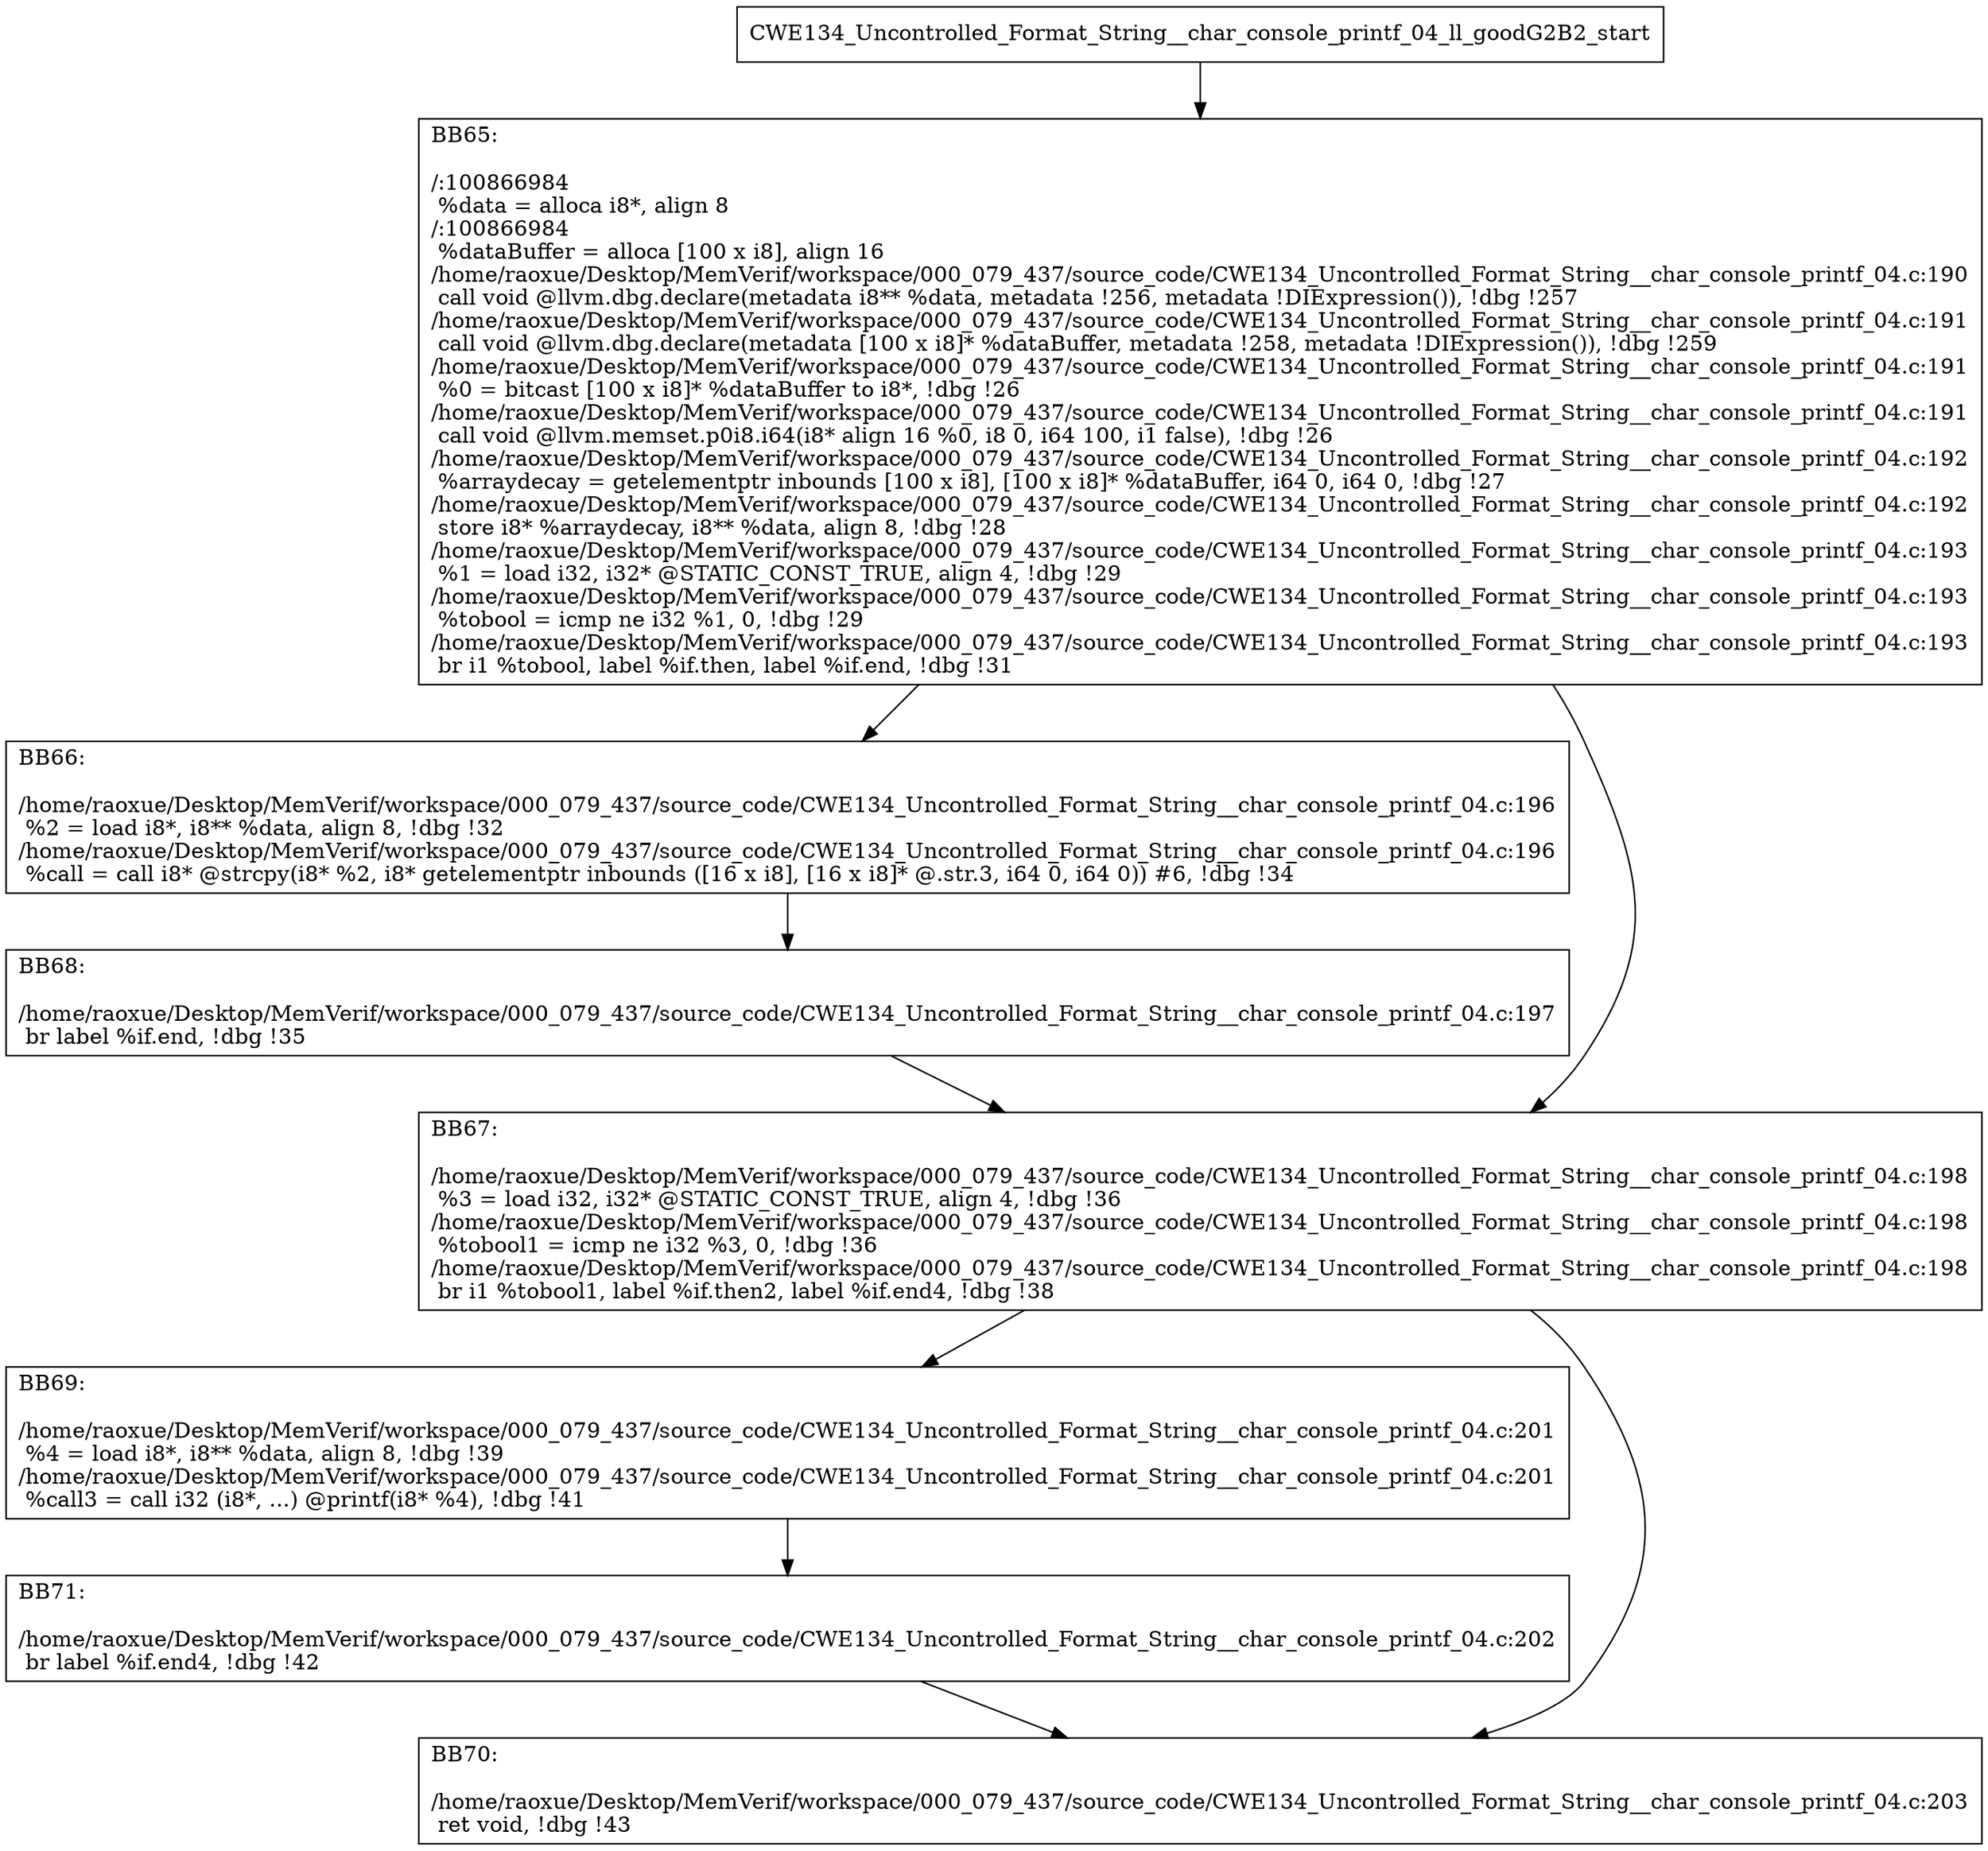 digraph "CFG for'CWE134_Uncontrolled_Format_String__char_console_printf_04_ll_goodG2B2' function" {
	BBCWE134_Uncontrolled_Format_String__char_console_printf_04_ll_goodG2B2_start[shape=record,label="{CWE134_Uncontrolled_Format_String__char_console_printf_04_ll_goodG2B2_start}"];
	BBCWE134_Uncontrolled_Format_String__char_console_printf_04_ll_goodG2B2_start-> CWE134_Uncontrolled_Format_String__char_console_printf_04_ll_goodG2B2BB65;
	CWE134_Uncontrolled_Format_String__char_console_printf_04_ll_goodG2B2BB65 [shape=record, label="{BB65:\l\l/:100866984\l
  %data = alloca i8*, align 8\l
/:100866984\l
  %dataBuffer = alloca [100 x i8], align 16\l
/home/raoxue/Desktop/MemVerif/workspace/000_079_437/source_code/CWE134_Uncontrolled_Format_String__char_console_printf_04.c:190\l
  call void @llvm.dbg.declare(metadata i8** %data, metadata !256, metadata !DIExpression()), !dbg !257\l
/home/raoxue/Desktop/MemVerif/workspace/000_079_437/source_code/CWE134_Uncontrolled_Format_String__char_console_printf_04.c:191\l
  call void @llvm.dbg.declare(metadata [100 x i8]* %dataBuffer, metadata !258, metadata !DIExpression()), !dbg !259\l
/home/raoxue/Desktop/MemVerif/workspace/000_079_437/source_code/CWE134_Uncontrolled_Format_String__char_console_printf_04.c:191\l
  %0 = bitcast [100 x i8]* %dataBuffer to i8*, !dbg !26\l
/home/raoxue/Desktop/MemVerif/workspace/000_079_437/source_code/CWE134_Uncontrolled_Format_String__char_console_printf_04.c:191\l
  call void @llvm.memset.p0i8.i64(i8* align 16 %0, i8 0, i64 100, i1 false), !dbg !26\l
/home/raoxue/Desktop/MemVerif/workspace/000_079_437/source_code/CWE134_Uncontrolled_Format_String__char_console_printf_04.c:192\l
  %arraydecay = getelementptr inbounds [100 x i8], [100 x i8]* %dataBuffer, i64 0, i64 0, !dbg !27\l
/home/raoxue/Desktop/MemVerif/workspace/000_079_437/source_code/CWE134_Uncontrolled_Format_String__char_console_printf_04.c:192\l
  store i8* %arraydecay, i8** %data, align 8, !dbg !28\l
/home/raoxue/Desktop/MemVerif/workspace/000_079_437/source_code/CWE134_Uncontrolled_Format_String__char_console_printf_04.c:193\l
  %1 = load i32, i32* @STATIC_CONST_TRUE, align 4, !dbg !29\l
/home/raoxue/Desktop/MemVerif/workspace/000_079_437/source_code/CWE134_Uncontrolled_Format_String__char_console_printf_04.c:193\l
  %tobool = icmp ne i32 %1, 0, !dbg !29\l
/home/raoxue/Desktop/MemVerif/workspace/000_079_437/source_code/CWE134_Uncontrolled_Format_String__char_console_printf_04.c:193\l
  br i1 %tobool, label %if.then, label %if.end, !dbg !31\l
}"];
	CWE134_Uncontrolled_Format_String__char_console_printf_04_ll_goodG2B2BB65-> CWE134_Uncontrolled_Format_String__char_console_printf_04_ll_goodG2B2BB66;
	CWE134_Uncontrolled_Format_String__char_console_printf_04_ll_goodG2B2BB65-> CWE134_Uncontrolled_Format_String__char_console_printf_04_ll_goodG2B2BB67;
	CWE134_Uncontrolled_Format_String__char_console_printf_04_ll_goodG2B2BB66 [shape=record, label="{BB66:\l\l/home/raoxue/Desktop/MemVerif/workspace/000_079_437/source_code/CWE134_Uncontrolled_Format_String__char_console_printf_04.c:196\l
  %2 = load i8*, i8** %data, align 8, !dbg !32\l
/home/raoxue/Desktop/MemVerif/workspace/000_079_437/source_code/CWE134_Uncontrolled_Format_String__char_console_printf_04.c:196\l
  %call = call i8* @strcpy(i8* %2, i8* getelementptr inbounds ([16 x i8], [16 x i8]* @.str.3, i64 0, i64 0)) #6, !dbg !34\l
}"];
	CWE134_Uncontrolled_Format_String__char_console_printf_04_ll_goodG2B2BB66-> CWE134_Uncontrolled_Format_String__char_console_printf_04_ll_goodG2B2BB68;
	CWE134_Uncontrolled_Format_String__char_console_printf_04_ll_goodG2B2BB68 [shape=record, label="{BB68:\l\l/home/raoxue/Desktop/MemVerif/workspace/000_079_437/source_code/CWE134_Uncontrolled_Format_String__char_console_printf_04.c:197\l
  br label %if.end, !dbg !35\l
}"];
	CWE134_Uncontrolled_Format_String__char_console_printf_04_ll_goodG2B2BB68-> CWE134_Uncontrolled_Format_String__char_console_printf_04_ll_goodG2B2BB67;
	CWE134_Uncontrolled_Format_String__char_console_printf_04_ll_goodG2B2BB67 [shape=record, label="{BB67:\l\l/home/raoxue/Desktop/MemVerif/workspace/000_079_437/source_code/CWE134_Uncontrolled_Format_String__char_console_printf_04.c:198\l
  %3 = load i32, i32* @STATIC_CONST_TRUE, align 4, !dbg !36\l
/home/raoxue/Desktop/MemVerif/workspace/000_079_437/source_code/CWE134_Uncontrolled_Format_String__char_console_printf_04.c:198\l
  %tobool1 = icmp ne i32 %3, 0, !dbg !36\l
/home/raoxue/Desktop/MemVerif/workspace/000_079_437/source_code/CWE134_Uncontrolled_Format_String__char_console_printf_04.c:198\l
  br i1 %tobool1, label %if.then2, label %if.end4, !dbg !38\l
}"];
	CWE134_Uncontrolled_Format_String__char_console_printf_04_ll_goodG2B2BB67-> CWE134_Uncontrolled_Format_String__char_console_printf_04_ll_goodG2B2BB69;
	CWE134_Uncontrolled_Format_String__char_console_printf_04_ll_goodG2B2BB67-> CWE134_Uncontrolled_Format_String__char_console_printf_04_ll_goodG2B2BB70;
	CWE134_Uncontrolled_Format_String__char_console_printf_04_ll_goodG2B2BB69 [shape=record, label="{BB69:\l\l/home/raoxue/Desktop/MemVerif/workspace/000_079_437/source_code/CWE134_Uncontrolled_Format_String__char_console_printf_04.c:201\l
  %4 = load i8*, i8** %data, align 8, !dbg !39\l
/home/raoxue/Desktop/MemVerif/workspace/000_079_437/source_code/CWE134_Uncontrolled_Format_String__char_console_printf_04.c:201\l
  %call3 = call i32 (i8*, ...) @printf(i8* %4), !dbg !41\l
}"];
	CWE134_Uncontrolled_Format_String__char_console_printf_04_ll_goodG2B2BB69-> CWE134_Uncontrolled_Format_String__char_console_printf_04_ll_goodG2B2BB71;
	CWE134_Uncontrolled_Format_String__char_console_printf_04_ll_goodG2B2BB71 [shape=record, label="{BB71:\l\l/home/raoxue/Desktop/MemVerif/workspace/000_079_437/source_code/CWE134_Uncontrolled_Format_String__char_console_printf_04.c:202\l
  br label %if.end4, !dbg !42\l
}"];
	CWE134_Uncontrolled_Format_String__char_console_printf_04_ll_goodG2B2BB71-> CWE134_Uncontrolled_Format_String__char_console_printf_04_ll_goodG2B2BB70;
	CWE134_Uncontrolled_Format_String__char_console_printf_04_ll_goodG2B2BB70 [shape=record, label="{BB70:\l\l/home/raoxue/Desktop/MemVerif/workspace/000_079_437/source_code/CWE134_Uncontrolled_Format_String__char_console_printf_04.c:203\l
  ret void, !dbg !43\l
}"];
}
